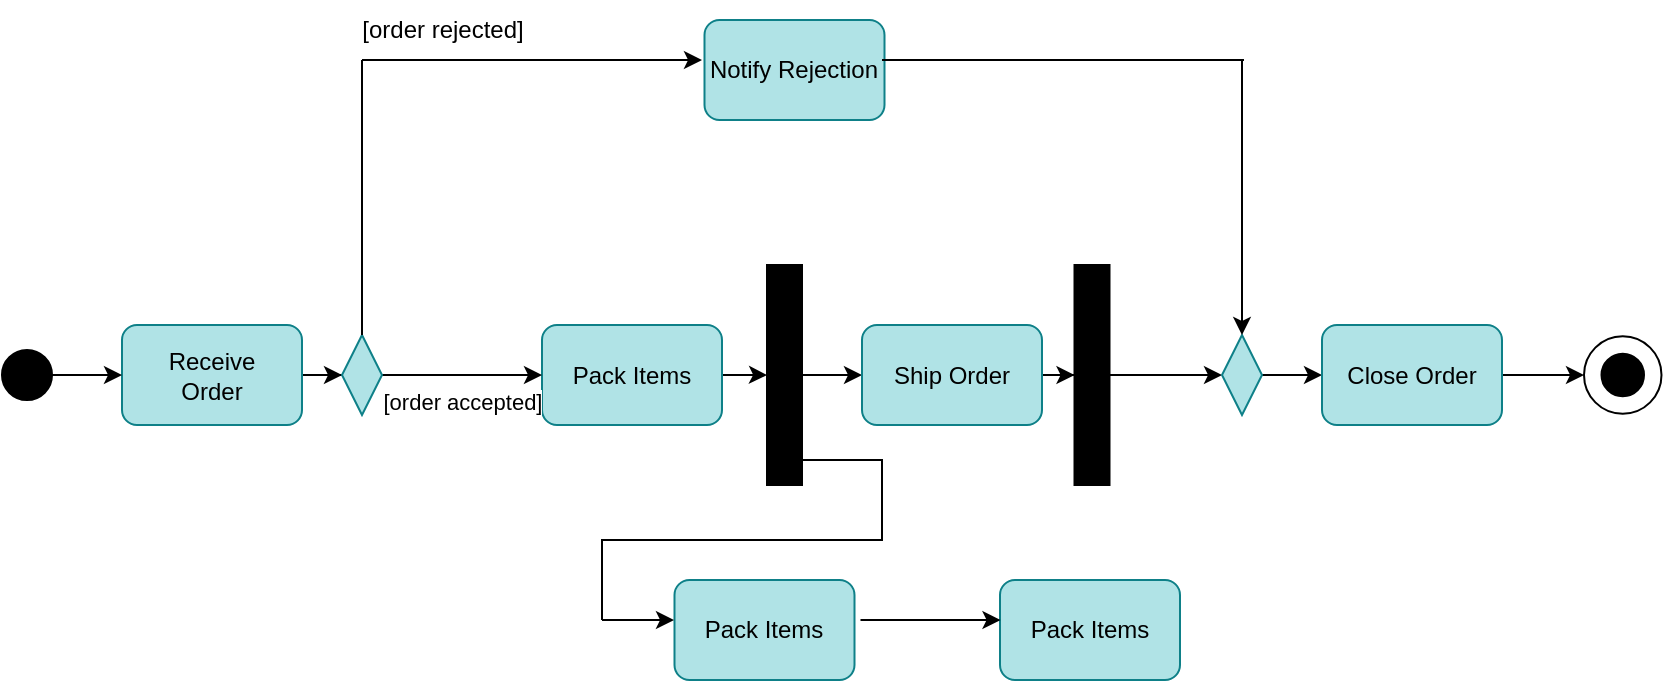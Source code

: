 <mxfile version="20.4.2" type="github">
  <diagram id="mjqjphKT3-RKm4p1m108" name="Page-1">
    <mxGraphModel dx="868" dy="1582" grid="1" gridSize="10" guides="1" tooltips="1" connect="1" arrows="1" fold="1" page="1" pageScale="1" pageWidth="850" pageHeight="1100" math="0" shadow="0">
      <root>
        <mxCell id="0" />
        <mxCell id="1" parent="0" />
        <mxCell id="olx1wI82DX2hjwp3p9a5-17" value="" style="edgeStyle=orthogonalEdgeStyle;rounded=0;orthogonalLoop=1;jettySize=auto;html=1;" edge="1" parent="1" source="olx1wI82DX2hjwp3p9a5-1" target="olx1wI82DX2hjwp3p9a5-9">
          <mxGeometry relative="1" as="geometry" />
        </mxCell>
        <mxCell id="olx1wI82DX2hjwp3p9a5-1" value="Receive&lt;br&gt;Order" style="rounded=1;whiteSpace=wrap;html=1;fillColor=#b0e3e6;strokeColor=#0e8088;" vertex="1" parent="1">
          <mxGeometry x="80" y="-387.5" width="90" height="50" as="geometry" />
        </mxCell>
        <mxCell id="olx1wI82DX2hjwp3p9a5-18" value="" style="edgeStyle=orthogonalEdgeStyle;rounded=0;orthogonalLoop=1;jettySize=auto;html=1;" edge="1" parent="1" source="olx1wI82DX2hjwp3p9a5-2" target="olx1wI82DX2hjwp3p9a5-11">
          <mxGeometry relative="1" as="geometry" />
        </mxCell>
        <mxCell id="olx1wI82DX2hjwp3p9a5-2" value="Pack Items" style="rounded=1;whiteSpace=wrap;html=1;fillColor=#b0e3e6;strokeColor=#0e8088;" vertex="1" parent="1">
          <mxGeometry x="290" y="-387.5" width="90" height="50" as="geometry" />
        </mxCell>
        <mxCell id="olx1wI82DX2hjwp3p9a5-7" value="" style="edgeStyle=orthogonalEdgeStyle;rounded=0;orthogonalLoop=1;jettySize=auto;html=1;" edge="1" parent="1" source="olx1wI82DX2hjwp3p9a5-5" target="olx1wI82DX2hjwp3p9a5-1">
          <mxGeometry relative="1" as="geometry" />
        </mxCell>
        <mxCell id="olx1wI82DX2hjwp3p9a5-5" value="" style="ellipse;whiteSpace=wrap;html=1;aspect=fixed;strokeColor=#000000;fillColor=#000000;" vertex="1" parent="1">
          <mxGeometry x="20" y="-375" width="25" height="25" as="geometry" />
        </mxCell>
        <mxCell id="olx1wI82DX2hjwp3p9a5-13" value="[order accepted]" style="edgeStyle=orthogonalEdgeStyle;rounded=0;orthogonalLoop=1;jettySize=auto;html=1;" edge="1" parent="1" source="olx1wI82DX2hjwp3p9a5-9" target="olx1wI82DX2hjwp3p9a5-2">
          <mxGeometry y="-12" relative="1" as="geometry">
            <mxPoint y="1" as="offset" />
          </mxGeometry>
        </mxCell>
        <mxCell id="olx1wI82DX2hjwp3p9a5-20" value="" style="edgeStyle=orthogonalEdgeStyle;rounded=0;orthogonalLoop=1;jettySize=auto;html=1;" edge="1" parent="1" source="olx1wI82DX2hjwp3p9a5-11" target="olx1wI82DX2hjwp3p9a5-19">
          <mxGeometry relative="1" as="geometry" />
        </mxCell>
        <mxCell id="olx1wI82DX2hjwp3p9a5-11" value="" style="rounded=0;whiteSpace=wrap;html=1;strokeColor=#000000;fillColor=#000000;rotation=-90;" vertex="1" parent="1">
          <mxGeometry x="356.25" y="-371.25" width="110" height="17.5" as="geometry" />
        </mxCell>
        <mxCell id="olx1wI82DX2hjwp3p9a5-9" value="" style="rhombus;whiteSpace=wrap;html=1;strokeColor=#0e8088;fillColor=#b0e3e6;" vertex="1" parent="1">
          <mxGeometry x="190" y="-382.5" width="20" height="40" as="geometry" />
        </mxCell>
        <mxCell id="olx1wI82DX2hjwp3p9a5-22" style="edgeStyle=orthogonalEdgeStyle;rounded=0;orthogonalLoop=1;jettySize=auto;html=1;entryX=0.5;entryY=0;entryDx=0;entryDy=0;" edge="1" parent="1" source="olx1wI82DX2hjwp3p9a5-19" target="olx1wI82DX2hjwp3p9a5-21">
          <mxGeometry relative="1" as="geometry" />
        </mxCell>
        <mxCell id="olx1wI82DX2hjwp3p9a5-19" value="Ship Order" style="rounded=1;whiteSpace=wrap;html=1;fillColor=#b0e3e6;strokeColor=#0e8088;" vertex="1" parent="1">
          <mxGeometry x="450" y="-387.5" width="90" height="50" as="geometry" />
        </mxCell>
        <mxCell id="olx1wI82DX2hjwp3p9a5-25" value="" style="edgeStyle=orthogonalEdgeStyle;rounded=0;orthogonalLoop=1;jettySize=auto;html=1;" edge="1" parent="1" source="olx1wI82DX2hjwp3p9a5-21" target="olx1wI82DX2hjwp3p9a5-23">
          <mxGeometry relative="1" as="geometry" />
        </mxCell>
        <mxCell id="olx1wI82DX2hjwp3p9a5-21" value="" style="rounded=0;whiteSpace=wrap;html=1;strokeColor=#000000;fillColor=#000000;rotation=-90;" vertex="1" parent="1">
          <mxGeometry x="510" y="-371.25" width="110" height="17.5" as="geometry" />
        </mxCell>
        <mxCell id="olx1wI82DX2hjwp3p9a5-44" value="" style="edgeStyle=orthogonalEdgeStyle;rounded=0;orthogonalLoop=1;jettySize=auto;html=1;" edge="1" parent="1" source="olx1wI82DX2hjwp3p9a5-23" target="olx1wI82DX2hjwp3p9a5-42">
          <mxGeometry relative="1" as="geometry" />
        </mxCell>
        <mxCell id="olx1wI82DX2hjwp3p9a5-23" value="" style="rhombus;whiteSpace=wrap;html=1;strokeColor=#0e8088;fillColor=#b0e3e6;" vertex="1" parent="1">
          <mxGeometry x="630" y="-382.5" width="20" height="40" as="geometry" />
        </mxCell>
        <mxCell id="olx1wI82DX2hjwp3p9a5-26" value="Notify Rejection" style="rounded=1;whiteSpace=wrap;html=1;fillColor=#b0e3e6;strokeColor=#0e8088;" vertex="1" parent="1">
          <mxGeometry x="371.25" y="-540" width="90" height="50" as="geometry" />
        </mxCell>
        <mxCell id="olx1wI82DX2hjwp3p9a5-34" value="" style="endArrow=none;html=1;rounded=0;" edge="1" parent="1">
          <mxGeometry width="50" height="50" relative="1" as="geometry">
            <mxPoint x="200" y="-382.5" as="sourcePoint" />
            <mxPoint x="200" y="-520" as="targetPoint" />
          </mxGeometry>
        </mxCell>
        <mxCell id="olx1wI82DX2hjwp3p9a5-35" value="" style="endArrow=classic;html=1;rounded=0;" edge="1" parent="1">
          <mxGeometry width="50" height="50" relative="1" as="geometry">
            <mxPoint x="200" y="-520" as="sourcePoint" />
            <mxPoint x="370" y="-520" as="targetPoint" />
          </mxGeometry>
        </mxCell>
        <mxCell id="olx1wI82DX2hjwp3p9a5-39" value="" style="endArrow=none;html=1;rounded=0;" edge="1" parent="1">
          <mxGeometry width="50" height="50" relative="1" as="geometry">
            <mxPoint x="460" y="-520" as="sourcePoint" />
            <mxPoint x="641" y="-520" as="targetPoint" />
          </mxGeometry>
        </mxCell>
        <mxCell id="olx1wI82DX2hjwp3p9a5-40" value="" style="endArrow=classic;html=1;rounded=0;entryX=0.5;entryY=0;entryDx=0;entryDy=0;" edge="1" parent="1" target="olx1wI82DX2hjwp3p9a5-23">
          <mxGeometry width="50" height="50" relative="1" as="geometry">
            <mxPoint x="640" y="-520" as="sourcePoint" />
            <mxPoint x="690" y="-570" as="targetPoint" />
          </mxGeometry>
        </mxCell>
        <mxCell id="olx1wI82DX2hjwp3p9a5-53" value="" style="edgeStyle=orthogonalEdgeStyle;rounded=0;orthogonalLoop=1;jettySize=auto;html=1;" edge="1" parent="1" source="olx1wI82DX2hjwp3p9a5-42" target="olx1wI82DX2hjwp3p9a5-48">
          <mxGeometry relative="1" as="geometry" />
        </mxCell>
        <mxCell id="olx1wI82DX2hjwp3p9a5-42" value="Close Order" style="rounded=1;whiteSpace=wrap;html=1;fillColor=#b0e3e6;strokeColor=#0e8088;" vertex="1" parent="1">
          <mxGeometry x="680" y="-387.5" width="90" height="50" as="geometry" />
        </mxCell>
        <mxCell id="olx1wI82DX2hjwp3p9a5-48" value="" style="ellipse;whiteSpace=wrap;html=1;aspect=fixed;" vertex="1" parent="1">
          <mxGeometry x="811" y="-381.87" width="38.75" height="38.75" as="geometry" />
        </mxCell>
        <mxCell id="olx1wI82DX2hjwp3p9a5-49" value="" style="ellipse;whiteSpace=wrap;html=1;aspect=fixed;strokeColor=#000000;fillColor=#000000;" vertex="1" parent="1">
          <mxGeometry x="819.75" y="-373.12" width="21.25" height="21.25" as="geometry" />
        </mxCell>
        <mxCell id="olx1wI82DX2hjwp3p9a5-55" value="[order rejected]" style="text;html=1;align=center;verticalAlign=middle;resizable=0;points=[];autosize=1;strokeColor=none;fillColor=none;" vertex="1" parent="1">
          <mxGeometry x="190" y="-550" width="100" height="30" as="geometry" />
        </mxCell>
        <mxCell id="olx1wI82DX2hjwp3p9a5-56" value="Pack Items" style="rounded=1;whiteSpace=wrap;html=1;fillColor=#b0e3e6;strokeColor=#0e8088;" vertex="1" parent="1">
          <mxGeometry x="519" y="-260" width="90" height="50" as="geometry" />
        </mxCell>
        <mxCell id="olx1wI82DX2hjwp3p9a5-57" value="Pack Items" style="rounded=1;whiteSpace=wrap;html=1;fillColor=#b0e3e6;strokeColor=#0e8088;" vertex="1" parent="1">
          <mxGeometry x="356.25" y="-260" width="90" height="50" as="geometry" />
        </mxCell>
        <mxCell id="olx1wI82DX2hjwp3p9a5-59" value="" style="endArrow=none;html=1;rounded=0;exitX=0.114;exitY=1;exitDx=0;exitDy=0;exitPerimeter=0;" edge="1" parent="1" source="olx1wI82DX2hjwp3p9a5-11">
          <mxGeometry width="50" height="50" relative="1" as="geometry">
            <mxPoint x="460" y="-260" as="sourcePoint" />
            <mxPoint x="320" y="-240" as="targetPoint" />
            <Array as="points">
              <mxPoint x="460" y="-320" />
              <mxPoint x="460" y="-280" />
              <mxPoint x="320" y="-280" />
            </Array>
          </mxGeometry>
        </mxCell>
        <mxCell id="olx1wI82DX2hjwp3p9a5-60" value="" style="endArrow=classic;html=1;rounded=0;" edge="1" parent="1">
          <mxGeometry width="50" height="50" relative="1" as="geometry">
            <mxPoint x="320" y="-240" as="sourcePoint" />
            <mxPoint x="356" y="-240" as="targetPoint" />
          </mxGeometry>
        </mxCell>
        <mxCell id="olx1wI82DX2hjwp3p9a5-61" value="" style="endArrow=classic;html=1;rounded=0;" edge="1" parent="1">
          <mxGeometry width="50" height="50" relative="1" as="geometry">
            <mxPoint x="449.25" y="-240" as="sourcePoint" />
            <mxPoint x="519.25" y="-240" as="targetPoint" />
          </mxGeometry>
        </mxCell>
      </root>
    </mxGraphModel>
  </diagram>
</mxfile>
